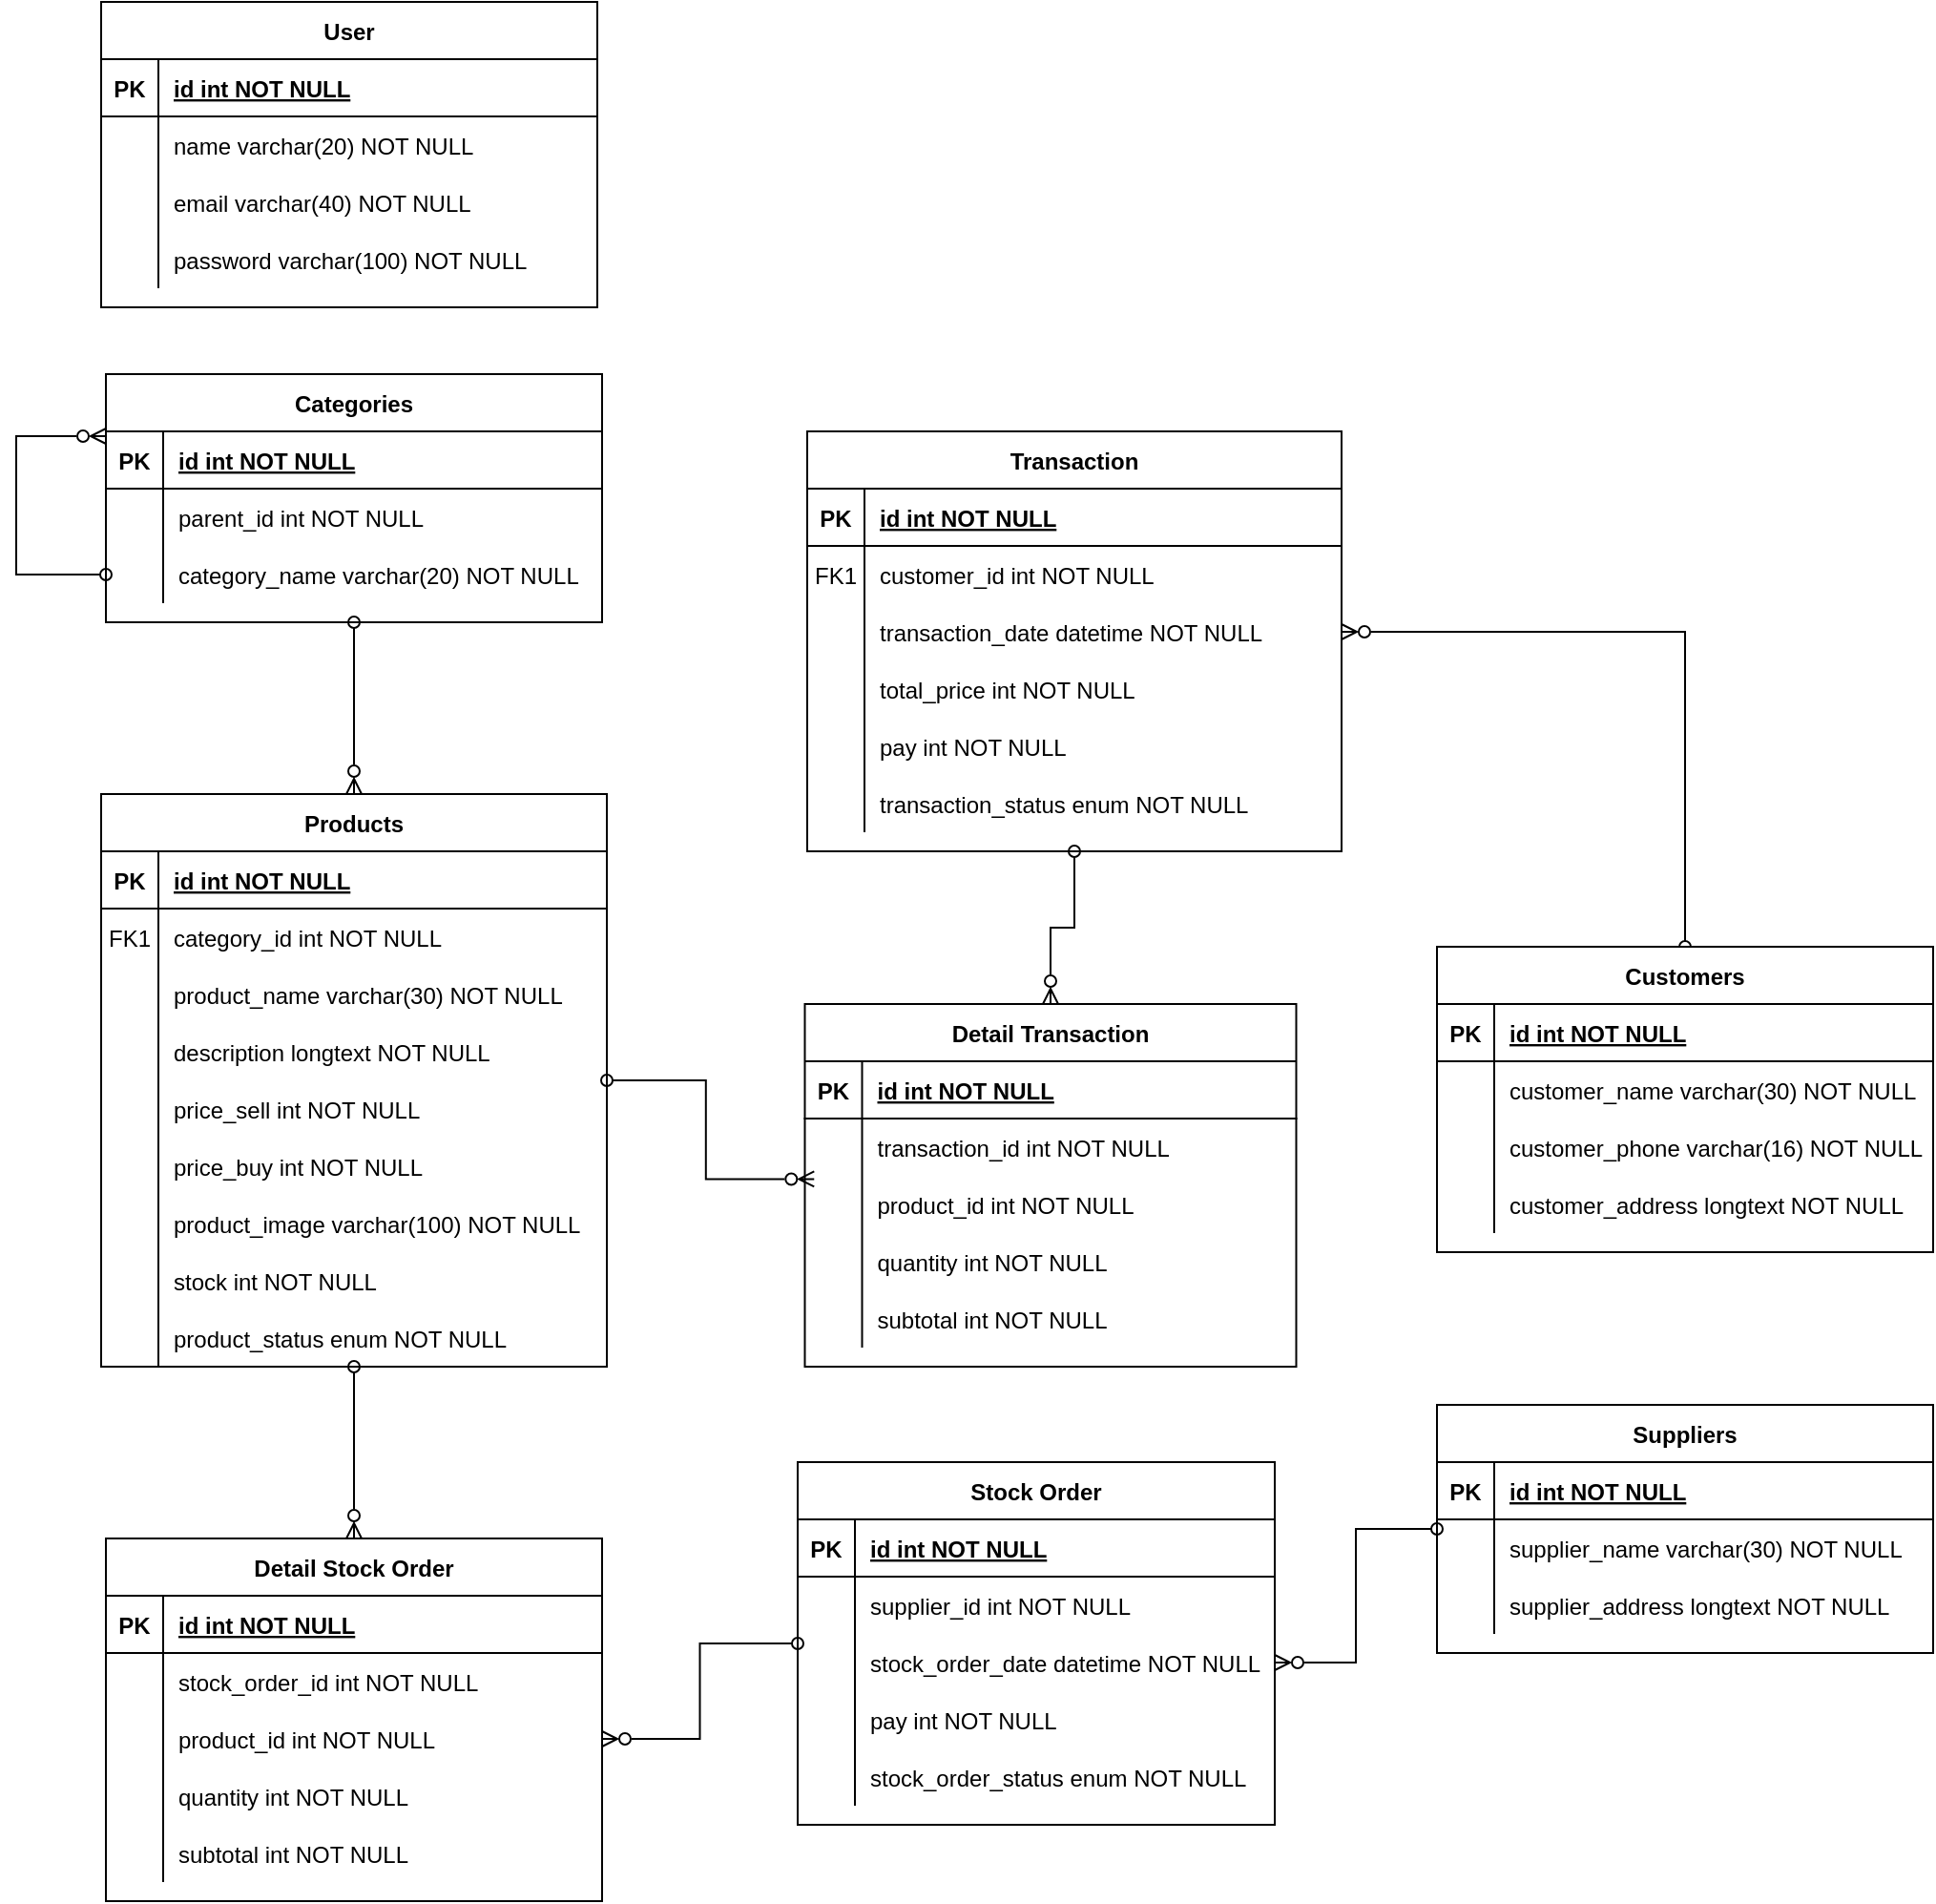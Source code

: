 <mxfile version="17.1.2" type="device"><diagram id="R2lEEEUBdFMjLlhIrx00" name="Page-1"><mxGraphModel dx="2563" dy="1065" grid="1" gridSize="10" guides="1" tooltips="1" connect="1" arrows="1" fold="1" page="1" pageScale="1" pageWidth="850" pageHeight="1100" math="0" shadow="0" extFonts="Permanent Marker^https://fonts.googleapis.com/css?family=Permanent+Marker"><root><mxCell id="0"/><mxCell id="1" parent="0"/><mxCell id="eOWQOwae8NH-ExYjgGmd-224" style="edgeStyle=orthogonalEdgeStyle;rounded=0;orthogonalLoop=1;jettySize=auto;html=1;entryX=0.019;entryY=0.058;entryDx=0;entryDy=0;entryPerimeter=0;startArrow=oval;startFill=0;endArrow=ERzeroToMany;endFill=0;" parent="1" source="C-vyLk0tnHw3VtMMgP7b-13" target="eOWQOwae8NH-ExYjgGmd-130" edge="1"><mxGeometry relative="1" as="geometry"/></mxCell><mxCell id="eOWQOwae8NH-ExYjgGmd-227" style="edgeStyle=orthogonalEdgeStyle;rounded=0;orthogonalLoop=1;jettySize=auto;html=1;entryX=0.5;entryY=0;entryDx=0;entryDy=0;startArrow=oval;startFill=0;endArrow=ERzeroToMany;endFill=0;" parent="1" source="C-vyLk0tnHw3VtMMgP7b-13" target="eOWQOwae8NH-ExYjgGmd-205" edge="1"><mxGeometry relative="1" as="geometry"/></mxCell><mxCell id="C-vyLk0tnHw3VtMMgP7b-13" value="Products" style="shape=table;startSize=30;container=1;collapsible=1;childLayout=tableLayout;fixedRows=1;rowLines=0;fontStyle=1;align=center;resizeLast=1;" parent="1" vertex="1"><mxGeometry x="-55" y="475" width="265" height="300" as="geometry"><mxRectangle x="490" y="90" width="90" height="30" as="alternateBounds"/></mxGeometry></mxCell><mxCell id="C-vyLk0tnHw3VtMMgP7b-14" value="" style="shape=partialRectangle;collapsible=0;dropTarget=0;pointerEvents=0;fillColor=none;points=[[0,0.5],[1,0.5]];portConstraint=eastwest;top=0;left=0;right=0;bottom=1;" parent="C-vyLk0tnHw3VtMMgP7b-13" vertex="1"><mxGeometry y="30" width="265" height="30" as="geometry"/></mxCell><mxCell id="C-vyLk0tnHw3VtMMgP7b-15" value="PK" style="shape=partialRectangle;overflow=hidden;connectable=0;fillColor=none;top=0;left=0;bottom=0;right=0;fontStyle=1;" parent="C-vyLk0tnHw3VtMMgP7b-14" vertex="1"><mxGeometry width="30" height="30" as="geometry"><mxRectangle width="30" height="30" as="alternateBounds"/></mxGeometry></mxCell><mxCell id="C-vyLk0tnHw3VtMMgP7b-16" value="id int NOT NULL " style="shape=partialRectangle;overflow=hidden;connectable=0;fillColor=none;top=0;left=0;bottom=0;right=0;align=left;spacingLeft=6;fontStyle=5;" parent="C-vyLk0tnHw3VtMMgP7b-14" vertex="1"><mxGeometry x="30" width="235" height="30" as="geometry"><mxRectangle width="235" height="30" as="alternateBounds"/></mxGeometry></mxCell><mxCell id="C-vyLk0tnHw3VtMMgP7b-17" value="" style="shape=partialRectangle;collapsible=0;dropTarget=0;pointerEvents=0;fillColor=none;points=[[0,0.5],[1,0.5]];portConstraint=eastwest;top=0;left=0;right=0;bottom=0;" parent="C-vyLk0tnHw3VtMMgP7b-13" vertex="1"><mxGeometry y="60" width="265" height="30" as="geometry"/></mxCell><mxCell id="C-vyLk0tnHw3VtMMgP7b-18" value="FK1" style="shape=partialRectangle;overflow=hidden;connectable=0;fillColor=none;top=0;left=0;bottom=0;right=0;" parent="C-vyLk0tnHw3VtMMgP7b-17" vertex="1"><mxGeometry width="30" height="30" as="geometry"><mxRectangle width="30" height="30" as="alternateBounds"/></mxGeometry></mxCell><mxCell id="C-vyLk0tnHw3VtMMgP7b-19" value="category_id int NOT NULL" style="shape=partialRectangle;overflow=hidden;connectable=0;fillColor=none;top=0;left=0;bottom=0;right=0;align=left;spacingLeft=6;" parent="C-vyLk0tnHw3VtMMgP7b-17" vertex="1"><mxGeometry x="30" width="235" height="30" as="geometry"><mxRectangle width="235" height="30" as="alternateBounds"/></mxGeometry></mxCell><mxCell id="C-vyLk0tnHw3VtMMgP7b-20" value="" style="shape=partialRectangle;collapsible=0;dropTarget=0;pointerEvents=0;fillColor=none;points=[[0,0.5],[1,0.5]];portConstraint=eastwest;top=0;left=0;right=0;bottom=0;" parent="C-vyLk0tnHw3VtMMgP7b-13" vertex="1"><mxGeometry y="90" width="265" height="30" as="geometry"/></mxCell><mxCell id="C-vyLk0tnHw3VtMMgP7b-21" value="" style="shape=partialRectangle;overflow=hidden;connectable=0;fillColor=none;top=0;left=0;bottom=0;right=0;" parent="C-vyLk0tnHw3VtMMgP7b-20" vertex="1"><mxGeometry width="30" height="30" as="geometry"><mxRectangle width="30" height="30" as="alternateBounds"/></mxGeometry></mxCell><mxCell id="C-vyLk0tnHw3VtMMgP7b-22" value="product_name varchar(30) NOT NULL" style="shape=partialRectangle;overflow=hidden;connectable=0;fillColor=none;top=0;left=0;bottom=0;right=0;align=left;spacingLeft=6;" parent="C-vyLk0tnHw3VtMMgP7b-20" vertex="1"><mxGeometry x="30" width="235" height="30" as="geometry"><mxRectangle width="235" height="30" as="alternateBounds"/></mxGeometry></mxCell><mxCell id="eOWQOwae8NH-ExYjgGmd-4" value="" style="shape=partialRectangle;collapsible=0;dropTarget=0;pointerEvents=0;fillColor=none;points=[[0,0.5],[1,0.5]];portConstraint=eastwest;top=0;left=0;right=0;bottom=0;" parent="C-vyLk0tnHw3VtMMgP7b-13" vertex="1"><mxGeometry y="120" width="265" height="30" as="geometry"/></mxCell><mxCell id="eOWQOwae8NH-ExYjgGmd-5" value="" style="shape=partialRectangle;overflow=hidden;connectable=0;fillColor=none;top=0;left=0;bottom=0;right=0;" parent="eOWQOwae8NH-ExYjgGmd-4" vertex="1"><mxGeometry width="30" height="30" as="geometry"><mxRectangle width="30" height="30" as="alternateBounds"/></mxGeometry></mxCell><mxCell id="eOWQOwae8NH-ExYjgGmd-6" value="description longtext NOT NULL" style="shape=partialRectangle;overflow=hidden;connectable=0;fillColor=none;top=0;left=0;bottom=0;right=0;align=left;spacingLeft=6;" parent="eOWQOwae8NH-ExYjgGmd-4" vertex="1"><mxGeometry x="30" width="235" height="30" as="geometry"><mxRectangle width="235" height="30" as="alternateBounds"/></mxGeometry></mxCell><mxCell id="eOWQOwae8NH-ExYjgGmd-7" value="" style="shape=partialRectangle;collapsible=0;dropTarget=0;pointerEvents=0;fillColor=none;points=[[0,0.5],[1,0.5]];portConstraint=eastwest;top=0;left=0;right=0;bottom=0;" parent="C-vyLk0tnHw3VtMMgP7b-13" vertex="1"><mxGeometry y="150" width="265" height="30" as="geometry"/></mxCell><mxCell id="eOWQOwae8NH-ExYjgGmd-8" value="" style="shape=partialRectangle;overflow=hidden;connectable=0;fillColor=none;top=0;left=0;bottom=0;right=0;" parent="eOWQOwae8NH-ExYjgGmd-7" vertex="1"><mxGeometry width="30" height="30" as="geometry"><mxRectangle width="30" height="30" as="alternateBounds"/></mxGeometry></mxCell><mxCell id="eOWQOwae8NH-ExYjgGmd-9" value="price_sell int NOT NULL" style="shape=partialRectangle;overflow=hidden;connectable=0;fillColor=none;top=0;left=0;bottom=0;right=0;align=left;spacingLeft=6;" parent="eOWQOwae8NH-ExYjgGmd-7" vertex="1"><mxGeometry x="30" width="235" height="30" as="geometry"><mxRectangle width="235" height="30" as="alternateBounds"/></mxGeometry></mxCell><mxCell id="eOWQOwae8NH-ExYjgGmd-26" value="" style="shape=partialRectangle;collapsible=0;dropTarget=0;pointerEvents=0;fillColor=none;points=[[0,0.5],[1,0.5]];portConstraint=eastwest;top=0;left=0;right=0;bottom=0;" parent="C-vyLk0tnHw3VtMMgP7b-13" vertex="1"><mxGeometry y="180" width="265" height="30" as="geometry"/></mxCell><mxCell id="eOWQOwae8NH-ExYjgGmd-27" value="" style="shape=partialRectangle;overflow=hidden;connectable=0;fillColor=none;top=0;left=0;bottom=0;right=0;" parent="eOWQOwae8NH-ExYjgGmd-26" vertex="1"><mxGeometry width="30" height="30" as="geometry"><mxRectangle width="30" height="30" as="alternateBounds"/></mxGeometry></mxCell><mxCell id="eOWQOwae8NH-ExYjgGmd-28" value="price_buy int NOT NULL" style="shape=partialRectangle;overflow=hidden;connectable=0;fillColor=none;top=0;left=0;bottom=0;right=0;align=left;spacingLeft=6;" parent="eOWQOwae8NH-ExYjgGmd-26" vertex="1"><mxGeometry x="30" width="235" height="30" as="geometry"><mxRectangle width="235" height="30" as="alternateBounds"/></mxGeometry></mxCell><mxCell id="eOWQOwae8NH-ExYjgGmd-37" value="" style="shape=partialRectangle;collapsible=0;dropTarget=0;pointerEvents=0;fillColor=none;points=[[0,0.5],[1,0.5]];portConstraint=eastwest;top=0;left=0;right=0;bottom=0;" parent="C-vyLk0tnHw3VtMMgP7b-13" vertex="1"><mxGeometry y="210" width="265" height="30" as="geometry"/></mxCell><mxCell id="eOWQOwae8NH-ExYjgGmd-38" value="" style="shape=partialRectangle;overflow=hidden;connectable=0;fillColor=none;top=0;left=0;bottom=0;right=0;" parent="eOWQOwae8NH-ExYjgGmd-37" vertex="1"><mxGeometry width="30" height="30" as="geometry"><mxRectangle width="30" height="30" as="alternateBounds"/></mxGeometry></mxCell><mxCell id="eOWQOwae8NH-ExYjgGmd-39" value="product_image varchar(100) NOT NULL" style="shape=partialRectangle;overflow=hidden;connectable=0;fillColor=none;top=0;left=0;bottom=0;right=0;align=left;spacingLeft=6;" parent="eOWQOwae8NH-ExYjgGmd-37" vertex="1"><mxGeometry x="30" width="235" height="30" as="geometry"><mxRectangle width="235" height="30" as="alternateBounds"/></mxGeometry></mxCell><mxCell id="eOWQOwae8NH-ExYjgGmd-117" value="" style="shape=partialRectangle;collapsible=0;dropTarget=0;pointerEvents=0;fillColor=none;points=[[0,0.5],[1,0.5]];portConstraint=eastwest;top=0;left=0;right=0;bottom=0;" parent="C-vyLk0tnHw3VtMMgP7b-13" vertex="1"><mxGeometry y="240" width="265" height="30" as="geometry"/></mxCell><mxCell id="eOWQOwae8NH-ExYjgGmd-118" value="" style="shape=partialRectangle;overflow=hidden;connectable=0;fillColor=none;top=0;left=0;bottom=0;right=0;" parent="eOWQOwae8NH-ExYjgGmd-117" vertex="1"><mxGeometry width="30" height="30" as="geometry"><mxRectangle width="30" height="30" as="alternateBounds"/></mxGeometry></mxCell><mxCell id="eOWQOwae8NH-ExYjgGmd-119" value="stock int NOT NULL" style="shape=partialRectangle;overflow=hidden;connectable=0;fillColor=none;top=0;left=0;bottom=0;right=0;align=left;spacingLeft=6;" parent="eOWQOwae8NH-ExYjgGmd-117" vertex="1"><mxGeometry x="30" width="235" height="30" as="geometry"><mxRectangle width="235" height="30" as="alternateBounds"/></mxGeometry></mxCell><mxCell id="eOWQOwae8NH-ExYjgGmd-165" value="" style="shape=partialRectangle;collapsible=0;dropTarget=0;pointerEvents=0;fillColor=none;points=[[0,0.5],[1,0.5]];portConstraint=eastwest;top=0;left=0;right=0;bottom=0;" parent="C-vyLk0tnHw3VtMMgP7b-13" vertex="1"><mxGeometry y="270" width="265" height="30" as="geometry"/></mxCell><mxCell id="eOWQOwae8NH-ExYjgGmd-166" value="" style="shape=partialRectangle;overflow=hidden;connectable=0;fillColor=none;top=0;left=0;bottom=0;right=0;" parent="eOWQOwae8NH-ExYjgGmd-165" vertex="1"><mxGeometry width="30" height="30" as="geometry"><mxRectangle width="30" height="30" as="alternateBounds"/></mxGeometry></mxCell><mxCell id="eOWQOwae8NH-ExYjgGmd-167" value="product_status enum NOT NULL" style="shape=partialRectangle;overflow=hidden;connectable=0;fillColor=none;top=0;left=0;bottom=0;right=0;align=left;spacingLeft=6;" parent="eOWQOwae8NH-ExYjgGmd-165" vertex="1"><mxGeometry x="30" width="235" height="30" as="geometry"><mxRectangle width="235" height="30" as="alternateBounds"/></mxGeometry></mxCell><mxCell id="eOWQOwae8NH-ExYjgGmd-226" style="edgeStyle=orthogonalEdgeStyle;rounded=0;orthogonalLoop=1;jettySize=auto;html=1;entryX=0.5;entryY=0;entryDx=0;entryDy=0;startArrow=oval;startFill=0;endArrow=ERzeroToMany;endFill=0;" parent="1" source="C-vyLk0tnHw3VtMMgP7b-23" target="C-vyLk0tnHw3VtMMgP7b-13" edge="1"><mxGeometry relative="1" as="geometry"/></mxCell><mxCell id="C-vyLk0tnHw3VtMMgP7b-23" value="Categories" style="shape=table;startSize=30;container=1;collapsible=1;childLayout=tableLayout;fixedRows=1;rowLines=0;fontStyle=1;align=center;resizeLast=1;" parent="1" vertex="1"><mxGeometry x="-52.5" y="255" width="260" height="130" as="geometry"/></mxCell><mxCell id="C-vyLk0tnHw3VtMMgP7b-24" value="" style="shape=partialRectangle;collapsible=0;dropTarget=0;pointerEvents=0;fillColor=none;points=[[0,0.5],[1,0.5]];portConstraint=eastwest;top=0;left=0;right=0;bottom=1;" parent="C-vyLk0tnHw3VtMMgP7b-23" vertex="1"><mxGeometry y="30" width="260" height="30" as="geometry"/></mxCell><mxCell id="C-vyLk0tnHw3VtMMgP7b-25" value="PK" style="shape=partialRectangle;overflow=hidden;connectable=0;fillColor=none;top=0;left=0;bottom=0;right=0;fontStyle=1;" parent="C-vyLk0tnHw3VtMMgP7b-24" vertex="1"><mxGeometry width="30" height="30" as="geometry"><mxRectangle width="30" height="30" as="alternateBounds"/></mxGeometry></mxCell><mxCell id="C-vyLk0tnHw3VtMMgP7b-26" value="id int NOT NULL " style="shape=partialRectangle;overflow=hidden;connectable=0;fillColor=none;top=0;left=0;bottom=0;right=0;align=left;spacingLeft=6;fontStyle=5;" parent="C-vyLk0tnHw3VtMMgP7b-24" vertex="1"><mxGeometry x="30" width="230" height="30" as="geometry"><mxRectangle width="230" height="30" as="alternateBounds"/></mxGeometry></mxCell><mxCell id="C-vyLk0tnHw3VtMMgP7b-27" value="" style="shape=partialRectangle;collapsible=0;dropTarget=0;pointerEvents=0;fillColor=none;points=[[0,0.5],[1,0.5]];portConstraint=eastwest;top=0;left=0;right=0;bottom=0;" parent="C-vyLk0tnHw3VtMMgP7b-23" vertex="1"><mxGeometry y="60" width="260" height="30" as="geometry"/></mxCell><mxCell id="C-vyLk0tnHw3VtMMgP7b-28" value="" style="shape=partialRectangle;overflow=hidden;connectable=0;fillColor=none;top=0;left=0;bottom=0;right=0;" parent="C-vyLk0tnHw3VtMMgP7b-27" vertex="1"><mxGeometry width="30" height="30" as="geometry"><mxRectangle width="30" height="30" as="alternateBounds"/></mxGeometry></mxCell><mxCell id="C-vyLk0tnHw3VtMMgP7b-29" value="parent_id int NOT NULL" style="shape=partialRectangle;overflow=hidden;connectable=0;fillColor=none;top=0;left=0;bottom=0;right=0;align=left;spacingLeft=6;" parent="C-vyLk0tnHw3VtMMgP7b-27" vertex="1"><mxGeometry x="30" width="230" height="30" as="geometry"><mxRectangle width="230" height="30" as="alternateBounds"/></mxGeometry></mxCell><mxCell id="ctNWaqBH6frr7FZMs-G1-1" style="edgeStyle=orthogonalEdgeStyle;rounded=0;orthogonalLoop=1;jettySize=auto;html=1;entryX=0;entryY=0.25;entryDx=0;entryDy=0;startArrow=oval;startFill=0;endArrow=ERzeroToMany;endFill=0;" parent="C-vyLk0tnHw3VtMMgP7b-23" source="eOWQOwae8NH-ExYjgGmd-111" target="C-vyLk0tnHw3VtMMgP7b-23" edge="1"><mxGeometry relative="1" as="geometry"><Array as="points"><mxPoint x="-47" y="105"/><mxPoint x="-47" y="33"/></Array></mxGeometry></mxCell><mxCell id="eOWQOwae8NH-ExYjgGmd-111" value="" style="shape=partialRectangle;collapsible=0;dropTarget=0;pointerEvents=0;fillColor=none;points=[[0,0.5],[1,0.5]];portConstraint=eastwest;top=0;left=0;right=0;bottom=0;" parent="C-vyLk0tnHw3VtMMgP7b-23" vertex="1"><mxGeometry y="90" width="260" height="30" as="geometry"/></mxCell><mxCell id="eOWQOwae8NH-ExYjgGmd-112" value="" style="shape=partialRectangle;overflow=hidden;connectable=0;fillColor=none;top=0;left=0;bottom=0;right=0;" parent="eOWQOwae8NH-ExYjgGmd-111" vertex="1"><mxGeometry width="30" height="30" as="geometry"><mxRectangle width="30" height="30" as="alternateBounds"/></mxGeometry></mxCell><mxCell id="eOWQOwae8NH-ExYjgGmd-113" value="category_name varchar(20) NOT NULL" style="shape=partialRectangle;overflow=hidden;connectable=0;fillColor=none;top=0;left=0;bottom=0;right=0;align=left;spacingLeft=6;" parent="eOWQOwae8NH-ExYjgGmd-111" vertex="1"><mxGeometry x="30" width="230" height="30" as="geometry"><mxRectangle width="230" height="30" as="alternateBounds"/></mxGeometry></mxCell><mxCell id="eOWQOwae8NH-ExYjgGmd-229" style="edgeStyle=orthogonalEdgeStyle;rounded=0;orthogonalLoop=1;jettySize=auto;html=1;entryX=1;entryY=0.5;entryDx=0;entryDy=0;startArrow=oval;startFill=0;endArrow=ERzeroToMany;endFill=0;" parent="1" source="eOWQOwae8NH-ExYjgGmd-50" target="eOWQOwae8NH-ExYjgGmd-193" edge="1"><mxGeometry relative="1" as="geometry"/></mxCell><mxCell id="eOWQOwae8NH-ExYjgGmd-50" value="Suppliers" style="shape=table;startSize=30;container=1;collapsible=1;childLayout=tableLayout;fixedRows=1;rowLines=0;fontStyle=1;align=center;resizeLast=1;" parent="1" vertex="1"><mxGeometry x="645" y="795" width="260" height="130" as="geometry"/></mxCell><mxCell id="eOWQOwae8NH-ExYjgGmd-51" value="" style="shape=partialRectangle;collapsible=0;dropTarget=0;pointerEvents=0;fillColor=none;points=[[0,0.5],[1,0.5]];portConstraint=eastwest;top=0;left=0;right=0;bottom=1;" parent="eOWQOwae8NH-ExYjgGmd-50" vertex="1"><mxGeometry y="30" width="260" height="30" as="geometry"/></mxCell><mxCell id="eOWQOwae8NH-ExYjgGmd-52" value="PK" style="shape=partialRectangle;overflow=hidden;connectable=0;fillColor=none;top=0;left=0;bottom=0;right=0;fontStyle=1;" parent="eOWQOwae8NH-ExYjgGmd-51" vertex="1"><mxGeometry width="30" height="30" as="geometry"><mxRectangle width="30" height="30" as="alternateBounds"/></mxGeometry></mxCell><mxCell id="eOWQOwae8NH-ExYjgGmd-53" value="id int NOT NULL " style="shape=partialRectangle;overflow=hidden;connectable=0;fillColor=none;top=0;left=0;bottom=0;right=0;align=left;spacingLeft=6;fontStyle=5;" parent="eOWQOwae8NH-ExYjgGmd-51" vertex="1"><mxGeometry x="30" width="230" height="30" as="geometry"><mxRectangle width="230" height="30" as="alternateBounds"/></mxGeometry></mxCell><mxCell id="eOWQOwae8NH-ExYjgGmd-54" value="" style="shape=partialRectangle;collapsible=0;dropTarget=0;pointerEvents=0;fillColor=none;points=[[0,0.5],[1,0.5]];portConstraint=eastwest;top=0;left=0;right=0;bottom=0;" parent="eOWQOwae8NH-ExYjgGmd-50" vertex="1"><mxGeometry y="60" width="260" height="30" as="geometry"/></mxCell><mxCell id="eOWQOwae8NH-ExYjgGmd-55" value="" style="shape=partialRectangle;overflow=hidden;connectable=0;fillColor=none;top=0;left=0;bottom=0;right=0;" parent="eOWQOwae8NH-ExYjgGmd-54" vertex="1"><mxGeometry width="30" height="30" as="geometry"><mxRectangle width="30" height="30" as="alternateBounds"/></mxGeometry></mxCell><mxCell id="eOWQOwae8NH-ExYjgGmd-56" value="supplier_name varchar(30) NOT NULL" style="shape=partialRectangle;overflow=hidden;connectable=0;fillColor=none;top=0;left=0;bottom=0;right=0;align=left;spacingLeft=6;" parent="eOWQOwae8NH-ExYjgGmd-54" vertex="1"><mxGeometry x="30" width="230" height="30" as="geometry"><mxRectangle width="230" height="30" as="alternateBounds"/></mxGeometry></mxCell><mxCell id="eOWQOwae8NH-ExYjgGmd-67" value="" style="shape=partialRectangle;collapsible=0;dropTarget=0;pointerEvents=0;fillColor=none;points=[[0,0.5],[1,0.5]];portConstraint=eastwest;top=0;left=0;right=0;bottom=0;" parent="eOWQOwae8NH-ExYjgGmd-50" vertex="1"><mxGeometry y="90" width="260" height="30" as="geometry"/></mxCell><mxCell id="eOWQOwae8NH-ExYjgGmd-68" value="" style="shape=partialRectangle;overflow=hidden;connectable=0;fillColor=none;top=0;left=0;bottom=0;right=0;" parent="eOWQOwae8NH-ExYjgGmd-67" vertex="1"><mxGeometry width="30" height="30" as="geometry"><mxRectangle width="30" height="30" as="alternateBounds"/></mxGeometry></mxCell><mxCell id="eOWQOwae8NH-ExYjgGmd-69" value="supplier_address longtext NOT NULL" style="shape=partialRectangle;overflow=hidden;connectable=0;fillColor=none;top=0;left=0;bottom=0;right=0;align=left;spacingLeft=6;" parent="eOWQOwae8NH-ExYjgGmd-67" vertex="1"><mxGeometry x="30" width="230" height="30" as="geometry"><mxRectangle width="230" height="30" as="alternateBounds"/></mxGeometry></mxCell><mxCell id="eOWQOwae8NH-ExYjgGmd-225" style="edgeStyle=orthogonalEdgeStyle;rounded=0;orthogonalLoop=1;jettySize=auto;html=1;entryX=1;entryY=0.5;entryDx=0;entryDy=0;startArrow=oval;startFill=0;endArrow=ERzeroToMany;endFill=0;" parent="1" source="eOWQOwae8NH-ExYjgGmd-57" target="eOWQOwae8NH-ExYjgGmd-102" edge="1"><mxGeometry relative="1" as="geometry"/></mxCell><mxCell id="eOWQOwae8NH-ExYjgGmd-57" value="Customers" style="shape=table;startSize=30;container=1;collapsible=1;childLayout=tableLayout;fixedRows=1;rowLines=0;fontStyle=1;align=center;resizeLast=1;" parent="1" vertex="1"><mxGeometry x="645" y="555" width="260" height="160" as="geometry"/></mxCell><mxCell id="eOWQOwae8NH-ExYjgGmd-58" value="" style="shape=partialRectangle;collapsible=0;dropTarget=0;pointerEvents=0;fillColor=none;points=[[0,0.5],[1,0.5]];portConstraint=eastwest;top=0;left=0;right=0;bottom=1;" parent="eOWQOwae8NH-ExYjgGmd-57" vertex="1"><mxGeometry y="30" width="260" height="30" as="geometry"/></mxCell><mxCell id="eOWQOwae8NH-ExYjgGmd-59" value="PK" style="shape=partialRectangle;overflow=hidden;connectable=0;fillColor=none;top=0;left=0;bottom=0;right=0;fontStyle=1;" parent="eOWQOwae8NH-ExYjgGmd-58" vertex="1"><mxGeometry width="30" height="30" as="geometry"><mxRectangle width="30" height="30" as="alternateBounds"/></mxGeometry></mxCell><mxCell id="eOWQOwae8NH-ExYjgGmd-60" value="id int NOT NULL " style="shape=partialRectangle;overflow=hidden;connectable=0;fillColor=none;top=0;left=0;bottom=0;right=0;align=left;spacingLeft=6;fontStyle=5;" parent="eOWQOwae8NH-ExYjgGmd-58" vertex="1"><mxGeometry x="30" width="230" height="30" as="geometry"><mxRectangle width="230" height="30" as="alternateBounds"/></mxGeometry></mxCell><mxCell id="eOWQOwae8NH-ExYjgGmd-61" value="" style="shape=partialRectangle;collapsible=0;dropTarget=0;pointerEvents=0;fillColor=none;points=[[0,0.5],[1,0.5]];portConstraint=eastwest;top=0;left=0;right=0;bottom=0;" parent="eOWQOwae8NH-ExYjgGmd-57" vertex="1"><mxGeometry y="60" width="260" height="30" as="geometry"/></mxCell><mxCell id="eOWQOwae8NH-ExYjgGmd-62" value="" style="shape=partialRectangle;overflow=hidden;connectable=0;fillColor=none;top=0;left=0;bottom=0;right=0;" parent="eOWQOwae8NH-ExYjgGmd-61" vertex="1"><mxGeometry width="30" height="30" as="geometry"><mxRectangle width="30" height="30" as="alternateBounds"/></mxGeometry></mxCell><mxCell id="eOWQOwae8NH-ExYjgGmd-63" value="customer_name varchar(30) NOT NULL" style="shape=partialRectangle;overflow=hidden;connectable=0;fillColor=none;top=0;left=0;bottom=0;right=0;align=left;spacingLeft=6;" parent="eOWQOwae8NH-ExYjgGmd-61" vertex="1"><mxGeometry x="30" width="230" height="30" as="geometry"><mxRectangle width="230" height="30" as="alternateBounds"/></mxGeometry></mxCell><mxCell id="eOWQOwae8NH-ExYjgGmd-64" value="" style="shape=partialRectangle;collapsible=0;dropTarget=0;pointerEvents=0;fillColor=none;points=[[0,0.5],[1,0.5]];portConstraint=eastwest;top=0;left=0;right=0;bottom=0;" parent="eOWQOwae8NH-ExYjgGmd-57" vertex="1"><mxGeometry y="90" width="260" height="30" as="geometry"/></mxCell><mxCell id="eOWQOwae8NH-ExYjgGmd-65" value="" style="shape=partialRectangle;overflow=hidden;connectable=0;fillColor=none;top=0;left=0;bottom=0;right=0;" parent="eOWQOwae8NH-ExYjgGmd-64" vertex="1"><mxGeometry width="30" height="30" as="geometry"><mxRectangle width="30" height="30" as="alternateBounds"/></mxGeometry></mxCell><mxCell id="eOWQOwae8NH-ExYjgGmd-66" value="customer_phone varchar(16) NOT NULL" style="shape=partialRectangle;overflow=hidden;connectable=0;fillColor=none;top=0;left=0;bottom=0;right=0;align=left;spacingLeft=6;" parent="eOWQOwae8NH-ExYjgGmd-64" vertex="1"><mxGeometry x="30" width="230" height="30" as="geometry"><mxRectangle width="230" height="30" as="alternateBounds"/></mxGeometry></mxCell><mxCell id="eOWQOwae8NH-ExYjgGmd-70" value="" style="shape=partialRectangle;collapsible=0;dropTarget=0;pointerEvents=0;fillColor=none;points=[[0,0.5],[1,0.5]];portConstraint=eastwest;top=0;left=0;right=0;bottom=0;" parent="eOWQOwae8NH-ExYjgGmd-57" vertex="1"><mxGeometry y="120" width="260" height="30" as="geometry"/></mxCell><mxCell id="eOWQOwae8NH-ExYjgGmd-71" value="" style="shape=partialRectangle;overflow=hidden;connectable=0;fillColor=none;top=0;left=0;bottom=0;right=0;" parent="eOWQOwae8NH-ExYjgGmd-70" vertex="1"><mxGeometry width="30" height="30" as="geometry"><mxRectangle width="30" height="30" as="alternateBounds"/></mxGeometry></mxCell><mxCell id="eOWQOwae8NH-ExYjgGmd-72" value="customer_address longtext NOT NULL" style="shape=partialRectangle;overflow=hidden;connectable=0;fillColor=none;top=0;left=0;bottom=0;right=0;align=left;spacingLeft=6;" parent="eOWQOwae8NH-ExYjgGmd-70" vertex="1"><mxGeometry x="30" width="230" height="30" as="geometry"><mxRectangle width="230" height="30" as="alternateBounds"/></mxGeometry></mxCell><mxCell id="eOWQOwae8NH-ExYjgGmd-223" style="edgeStyle=orthogonalEdgeStyle;rounded=0;orthogonalLoop=1;jettySize=auto;html=1;entryX=0.5;entryY=0;entryDx=0;entryDy=0;startArrow=oval;startFill=0;endArrow=ERzeroToMany;endFill=0;" parent="1" source="eOWQOwae8NH-ExYjgGmd-95" target="eOWQOwae8NH-ExYjgGmd-123" edge="1"><mxGeometry relative="1" as="geometry"/></mxCell><mxCell id="eOWQOwae8NH-ExYjgGmd-95" value="Transaction" style="shape=table;startSize=30;container=1;collapsible=1;childLayout=tableLayout;fixedRows=1;rowLines=0;fontStyle=1;align=center;resizeLast=1;" parent="1" vertex="1"><mxGeometry x="315" y="285" width="280" height="220" as="geometry"><mxRectangle x="410" y="500" width="90" height="30" as="alternateBounds"/></mxGeometry></mxCell><mxCell id="eOWQOwae8NH-ExYjgGmd-96" value="" style="shape=partialRectangle;collapsible=0;dropTarget=0;pointerEvents=0;fillColor=none;points=[[0,0.5],[1,0.5]];portConstraint=eastwest;top=0;left=0;right=0;bottom=1;" parent="eOWQOwae8NH-ExYjgGmd-95" vertex="1"><mxGeometry y="30" width="280" height="30" as="geometry"/></mxCell><mxCell id="eOWQOwae8NH-ExYjgGmd-97" value="PK" style="shape=partialRectangle;overflow=hidden;connectable=0;fillColor=none;top=0;left=0;bottom=0;right=0;fontStyle=1;" parent="eOWQOwae8NH-ExYjgGmd-96" vertex="1"><mxGeometry width="30" height="30" as="geometry"><mxRectangle width="30" height="30" as="alternateBounds"/></mxGeometry></mxCell><mxCell id="eOWQOwae8NH-ExYjgGmd-98" value="id int NOT NULL " style="shape=partialRectangle;overflow=hidden;connectable=0;fillColor=none;top=0;left=0;bottom=0;right=0;align=left;spacingLeft=6;fontStyle=5;" parent="eOWQOwae8NH-ExYjgGmd-96" vertex="1"><mxGeometry x="30" width="250" height="30" as="geometry"><mxRectangle width="250" height="30" as="alternateBounds"/></mxGeometry></mxCell><mxCell id="eOWQOwae8NH-ExYjgGmd-99" value="" style="shape=partialRectangle;collapsible=0;dropTarget=0;pointerEvents=0;fillColor=none;points=[[0,0.5],[1,0.5]];portConstraint=eastwest;top=0;left=0;right=0;bottom=0;" parent="eOWQOwae8NH-ExYjgGmd-95" vertex="1"><mxGeometry y="60" width="280" height="30" as="geometry"/></mxCell><mxCell id="eOWQOwae8NH-ExYjgGmd-100" value="FK1" style="shape=partialRectangle;overflow=hidden;connectable=0;fillColor=none;top=0;left=0;bottom=0;right=0;" parent="eOWQOwae8NH-ExYjgGmd-99" vertex="1"><mxGeometry width="30" height="30" as="geometry"><mxRectangle width="30" height="30" as="alternateBounds"/></mxGeometry></mxCell><mxCell id="eOWQOwae8NH-ExYjgGmd-101" value="customer_id int NOT NULL" style="shape=partialRectangle;overflow=hidden;connectable=0;fillColor=none;top=0;left=0;bottom=0;right=0;align=left;spacingLeft=6;" parent="eOWQOwae8NH-ExYjgGmd-99" vertex="1"><mxGeometry x="30" width="250" height="30" as="geometry"><mxRectangle width="250" height="30" as="alternateBounds"/></mxGeometry></mxCell><mxCell id="eOWQOwae8NH-ExYjgGmd-102" value="" style="shape=partialRectangle;collapsible=0;dropTarget=0;pointerEvents=0;fillColor=none;points=[[0,0.5],[1,0.5]];portConstraint=eastwest;top=0;left=0;right=0;bottom=0;" parent="eOWQOwae8NH-ExYjgGmd-95" vertex="1"><mxGeometry y="90" width="280" height="30" as="geometry"/></mxCell><mxCell id="eOWQOwae8NH-ExYjgGmd-103" value="" style="shape=partialRectangle;overflow=hidden;connectable=0;fillColor=none;top=0;left=0;bottom=0;right=0;" parent="eOWQOwae8NH-ExYjgGmd-102" vertex="1"><mxGeometry width="30" height="30" as="geometry"><mxRectangle width="30" height="30" as="alternateBounds"/></mxGeometry></mxCell><mxCell id="eOWQOwae8NH-ExYjgGmd-104" value="transaction_date datetime NOT NULL" style="shape=partialRectangle;overflow=hidden;connectable=0;fillColor=none;top=0;left=0;bottom=0;right=0;align=left;spacingLeft=6;" parent="eOWQOwae8NH-ExYjgGmd-102" vertex="1"><mxGeometry x="30" width="250" height="30" as="geometry"><mxRectangle width="250" height="30" as="alternateBounds"/></mxGeometry></mxCell><mxCell id="eOWQOwae8NH-ExYjgGmd-105" value="" style="shape=partialRectangle;collapsible=0;dropTarget=0;pointerEvents=0;fillColor=none;points=[[0,0.5],[1,0.5]];portConstraint=eastwest;top=0;left=0;right=0;bottom=0;" parent="eOWQOwae8NH-ExYjgGmd-95" vertex="1"><mxGeometry y="120" width="280" height="30" as="geometry"/></mxCell><mxCell id="eOWQOwae8NH-ExYjgGmd-106" value="" style="shape=partialRectangle;overflow=hidden;connectable=0;fillColor=none;top=0;left=0;bottom=0;right=0;" parent="eOWQOwae8NH-ExYjgGmd-105" vertex="1"><mxGeometry width="30" height="30" as="geometry"><mxRectangle width="30" height="30" as="alternateBounds"/></mxGeometry></mxCell><mxCell id="eOWQOwae8NH-ExYjgGmd-107" value="total_price int NOT NULL" style="shape=partialRectangle;overflow=hidden;connectable=0;fillColor=none;top=0;left=0;bottom=0;right=0;align=left;spacingLeft=6;" parent="eOWQOwae8NH-ExYjgGmd-105" vertex="1"><mxGeometry x="30" width="250" height="30" as="geometry"><mxRectangle width="250" height="30" as="alternateBounds"/></mxGeometry></mxCell><mxCell id="eOWQOwae8NH-ExYjgGmd-108" value="" style="shape=partialRectangle;collapsible=0;dropTarget=0;pointerEvents=0;fillColor=none;points=[[0,0.5],[1,0.5]];portConstraint=eastwest;top=0;left=0;right=0;bottom=0;" parent="eOWQOwae8NH-ExYjgGmd-95" vertex="1"><mxGeometry y="150" width="280" height="30" as="geometry"/></mxCell><mxCell id="eOWQOwae8NH-ExYjgGmd-109" value="" style="shape=partialRectangle;overflow=hidden;connectable=0;fillColor=none;top=0;left=0;bottom=0;right=0;" parent="eOWQOwae8NH-ExYjgGmd-108" vertex="1"><mxGeometry width="30" height="30" as="geometry"><mxRectangle width="30" height="30" as="alternateBounds"/></mxGeometry></mxCell><mxCell id="eOWQOwae8NH-ExYjgGmd-110" value="pay int NOT NULL" style="shape=partialRectangle;overflow=hidden;connectable=0;fillColor=none;top=0;left=0;bottom=0;right=0;align=left;spacingLeft=6;" parent="eOWQOwae8NH-ExYjgGmd-108" vertex="1"><mxGeometry x="30" width="250" height="30" as="geometry"><mxRectangle width="250" height="30" as="alternateBounds"/></mxGeometry></mxCell><mxCell id="eOWQOwae8NH-ExYjgGmd-114" value="" style="shape=partialRectangle;collapsible=0;dropTarget=0;pointerEvents=0;fillColor=none;points=[[0,0.5],[1,0.5]];portConstraint=eastwest;top=0;left=0;right=0;bottom=0;" parent="eOWQOwae8NH-ExYjgGmd-95" vertex="1"><mxGeometry y="180" width="280" height="30" as="geometry"/></mxCell><mxCell id="eOWQOwae8NH-ExYjgGmd-115" value="" style="shape=partialRectangle;overflow=hidden;connectable=0;fillColor=none;top=0;left=0;bottom=0;right=0;" parent="eOWQOwae8NH-ExYjgGmd-114" vertex="1"><mxGeometry width="30" height="30" as="geometry"><mxRectangle width="30" height="30" as="alternateBounds"/></mxGeometry></mxCell><mxCell id="eOWQOwae8NH-ExYjgGmd-116" value="transaction_status enum NOT NULL" style="shape=partialRectangle;overflow=hidden;connectable=0;fillColor=none;top=0;left=0;bottom=0;right=0;align=left;spacingLeft=6;" parent="eOWQOwae8NH-ExYjgGmd-114" vertex="1"><mxGeometry x="30" width="250" height="30" as="geometry"><mxRectangle width="250" height="30" as="alternateBounds"/></mxGeometry></mxCell><mxCell id="eOWQOwae8NH-ExYjgGmd-123" value="Detail Transaction" style="shape=table;startSize=30;container=1;collapsible=1;childLayout=tableLayout;fixedRows=1;rowLines=0;fontStyle=1;align=center;resizeLast=1;" parent="1" vertex="1"><mxGeometry x="313.75" y="585" width="257.5" height="190" as="geometry"/></mxCell><mxCell id="eOWQOwae8NH-ExYjgGmd-124" value="" style="shape=partialRectangle;collapsible=0;dropTarget=0;pointerEvents=0;fillColor=none;points=[[0,0.5],[1,0.5]];portConstraint=eastwest;top=0;left=0;right=0;bottom=1;" parent="eOWQOwae8NH-ExYjgGmd-123" vertex="1"><mxGeometry y="30" width="257.5" height="30" as="geometry"/></mxCell><mxCell id="eOWQOwae8NH-ExYjgGmd-125" value="PK" style="shape=partialRectangle;overflow=hidden;connectable=0;fillColor=none;top=0;left=0;bottom=0;right=0;fontStyle=1;" parent="eOWQOwae8NH-ExYjgGmd-124" vertex="1"><mxGeometry width="30" height="30" as="geometry"><mxRectangle width="30" height="30" as="alternateBounds"/></mxGeometry></mxCell><mxCell id="eOWQOwae8NH-ExYjgGmd-126" value="id int NOT NULL " style="shape=partialRectangle;overflow=hidden;connectable=0;fillColor=none;top=0;left=0;bottom=0;right=0;align=left;spacingLeft=6;fontStyle=5;" parent="eOWQOwae8NH-ExYjgGmd-124" vertex="1"><mxGeometry x="30" width="227.5" height="30" as="geometry"><mxRectangle width="227.5" height="30" as="alternateBounds"/></mxGeometry></mxCell><mxCell id="eOWQOwae8NH-ExYjgGmd-127" value="" style="shape=partialRectangle;collapsible=0;dropTarget=0;pointerEvents=0;fillColor=none;points=[[0,0.5],[1,0.5]];portConstraint=eastwest;top=0;left=0;right=0;bottom=0;" parent="eOWQOwae8NH-ExYjgGmd-123" vertex="1"><mxGeometry y="60" width="257.5" height="30" as="geometry"/></mxCell><mxCell id="eOWQOwae8NH-ExYjgGmd-128" value="" style="shape=partialRectangle;overflow=hidden;connectable=0;fillColor=none;top=0;left=0;bottom=0;right=0;" parent="eOWQOwae8NH-ExYjgGmd-127" vertex="1"><mxGeometry width="30" height="30" as="geometry"><mxRectangle width="30" height="30" as="alternateBounds"/></mxGeometry></mxCell><mxCell id="eOWQOwae8NH-ExYjgGmd-129" value="transaction_id int NOT NULL" style="shape=partialRectangle;overflow=hidden;connectable=0;fillColor=none;top=0;left=0;bottom=0;right=0;align=left;spacingLeft=6;" parent="eOWQOwae8NH-ExYjgGmd-127" vertex="1"><mxGeometry x="30" width="227.5" height="30" as="geometry"><mxRectangle width="227.5" height="30" as="alternateBounds"/></mxGeometry></mxCell><mxCell id="eOWQOwae8NH-ExYjgGmd-130" value="" style="shape=partialRectangle;collapsible=0;dropTarget=0;pointerEvents=0;fillColor=none;points=[[0,0.5],[1,0.5]];portConstraint=eastwest;top=0;left=0;right=0;bottom=0;" parent="eOWQOwae8NH-ExYjgGmd-123" vertex="1"><mxGeometry y="90" width="257.5" height="30" as="geometry"/></mxCell><mxCell id="eOWQOwae8NH-ExYjgGmd-131" value="" style="shape=partialRectangle;overflow=hidden;connectable=0;fillColor=none;top=0;left=0;bottom=0;right=0;" parent="eOWQOwae8NH-ExYjgGmd-130" vertex="1"><mxGeometry width="30" height="30" as="geometry"><mxRectangle width="30" height="30" as="alternateBounds"/></mxGeometry></mxCell><mxCell id="eOWQOwae8NH-ExYjgGmd-132" value="product_id int NOT NULL" style="shape=partialRectangle;overflow=hidden;connectable=0;fillColor=none;top=0;left=0;bottom=0;right=0;align=left;spacingLeft=6;" parent="eOWQOwae8NH-ExYjgGmd-130" vertex="1"><mxGeometry x="30" width="227.5" height="30" as="geometry"><mxRectangle width="227.5" height="30" as="alternateBounds"/></mxGeometry></mxCell><mxCell id="eOWQOwae8NH-ExYjgGmd-133" value="" style="shape=partialRectangle;collapsible=0;dropTarget=0;pointerEvents=0;fillColor=none;points=[[0,0.5],[1,0.5]];portConstraint=eastwest;top=0;left=0;right=0;bottom=0;" parent="eOWQOwae8NH-ExYjgGmd-123" vertex="1"><mxGeometry y="120" width="257.5" height="30" as="geometry"/></mxCell><mxCell id="eOWQOwae8NH-ExYjgGmd-134" value="" style="shape=partialRectangle;overflow=hidden;connectable=0;fillColor=none;top=0;left=0;bottom=0;right=0;" parent="eOWQOwae8NH-ExYjgGmd-133" vertex="1"><mxGeometry width="30" height="30" as="geometry"><mxRectangle width="30" height="30" as="alternateBounds"/></mxGeometry></mxCell><mxCell id="eOWQOwae8NH-ExYjgGmd-135" value="quantity int NOT NULL" style="shape=partialRectangle;overflow=hidden;connectable=0;fillColor=none;top=0;left=0;bottom=0;right=0;align=left;spacingLeft=6;" parent="eOWQOwae8NH-ExYjgGmd-133" vertex="1"><mxGeometry x="30" width="227.5" height="30" as="geometry"><mxRectangle width="227.5" height="30" as="alternateBounds"/></mxGeometry></mxCell><mxCell id="eOWQOwae8NH-ExYjgGmd-136" value="" style="shape=partialRectangle;collapsible=0;dropTarget=0;pointerEvents=0;fillColor=none;points=[[0,0.5],[1,0.5]];portConstraint=eastwest;top=0;left=0;right=0;bottom=0;" parent="eOWQOwae8NH-ExYjgGmd-123" vertex="1"><mxGeometry y="150" width="257.5" height="30" as="geometry"/></mxCell><mxCell id="eOWQOwae8NH-ExYjgGmd-137" value="" style="shape=partialRectangle;overflow=hidden;connectable=0;fillColor=none;top=0;left=0;bottom=0;right=0;" parent="eOWQOwae8NH-ExYjgGmd-136" vertex="1"><mxGeometry width="30" height="30" as="geometry"><mxRectangle width="30" height="30" as="alternateBounds"/></mxGeometry></mxCell><mxCell id="eOWQOwae8NH-ExYjgGmd-138" value="subtotal int NOT NULL" style="shape=partialRectangle;overflow=hidden;connectable=0;fillColor=none;top=0;left=0;bottom=0;right=0;align=left;spacingLeft=6;" parent="eOWQOwae8NH-ExYjgGmd-136" vertex="1"><mxGeometry x="30" width="227.5" height="30" as="geometry"><mxRectangle width="227.5" height="30" as="alternateBounds"/></mxGeometry></mxCell><mxCell id="eOWQOwae8NH-ExYjgGmd-152" value="User" style="shape=table;startSize=30;container=1;collapsible=1;childLayout=tableLayout;fixedRows=1;rowLines=0;fontStyle=1;align=center;resizeLast=1;" parent="1" vertex="1"><mxGeometry x="-55" y="60" width="260" height="160" as="geometry"/></mxCell><mxCell id="eOWQOwae8NH-ExYjgGmd-153" value="" style="shape=partialRectangle;collapsible=0;dropTarget=0;pointerEvents=0;fillColor=none;points=[[0,0.5],[1,0.5]];portConstraint=eastwest;top=0;left=0;right=0;bottom=1;" parent="eOWQOwae8NH-ExYjgGmd-152" vertex="1"><mxGeometry y="30" width="260" height="30" as="geometry"/></mxCell><mxCell id="eOWQOwae8NH-ExYjgGmd-154" value="PK" style="shape=partialRectangle;overflow=hidden;connectable=0;fillColor=none;top=0;left=0;bottom=0;right=0;fontStyle=1;" parent="eOWQOwae8NH-ExYjgGmd-153" vertex="1"><mxGeometry width="30" height="30" as="geometry"><mxRectangle width="30" height="30" as="alternateBounds"/></mxGeometry></mxCell><mxCell id="eOWQOwae8NH-ExYjgGmd-155" value="id int NOT NULL " style="shape=partialRectangle;overflow=hidden;connectable=0;fillColor=none;top=0;left=0;bottom=0;right=0;align=left;spacingLeft=6;fontStyle=5;" parent="eOWQOwae8NH-ExYjgGmd-153" vertex="1"><mxGeometry x="30" width="230" height="30" as="geometry"><mxRectangle width="230" height="30" as="alternateBounds"/></mxGeometry></mxCell><mxCell id="eOWQOwae8NH-ExYjgGmd-156" value="" style="shape=partialRectangle;collapsible=0;dropTarget=0;pointerEvents=0;fillColor=none;points=[[0,0.5],[1,0.5]];portConstraint=eastwest;top=0;left=0;right=0;bottom=0;" parent="eOWQOwae8NH-ExYjgGmd-152" vertex="1"><mxGeometry y="60" width="260" height="30" as="geometry"/></mxCell><mxCell id="eOWQOwae8NH-ExYjgGmd-157" value="" style="shape=partialRectangle;overflow=hidden;connectable=0;fillColor=none;top=0;left=0;bottom=0;right=0;" parent="eOWQOwae8NH-ExYjgGmd-156" vertex="1"><mxGeometry width="30" height="30" as="geometry"><mxRectangle width="30" height="30" as="alternateBounds"/></mxGeometry></mxCell><mxCell id="eOWQOwae8NH-ExYjgGmd-158" value="name varchar(20) NOT NULL" style="shape=partialRectangle;overflow=hidden;connectable=0;fillColor=none;top=0;left=0;bottom=0;right=0;align=left;spacingLeft=6;" parent="eOWQOwae8NH-ExYjgGmd-156" vertex="1"><mxGeometry x="30" width="230" height="30" as="geometry"><mxRectangle width="230" height="30" as="alternateBounds"/></mxGeometry></mxCell><mxCell id="eOWQOwae8NH-ExYjgGmd-159" value="" style="shape=partialRectangle;collapsible=0;dropTarget=0;pointerEvents=0;fillColor=none;points=[[0,0.5],[1,0.5]];portConstraint=eastwest;top=0;left=0;right=0;bottom=0;" parent="eOWQOwae8NH-ExYjgGmd-152" vertex="1"><mxGeometry y="90" width="260" height="30" as="geometry"/></mxCell><mxCell id="eOWQOwae8NH-ExYjgGmd-160" value="" style="shape=partialRectangle;overflow=hidden;connectable=0;fillColor=none;top=0;left=0;bottom=0;right=0;" parent="eOWQOwae8NH-ExYjgGmd-159" vertex="1"><mxGeometry width="30" height="30" as="geometry"><mxRectangle width="30" height="30" as="alternateBounds"/></mxGeometry></mxCell><mxCell id="eOWQOwae8NH-ExYjgGmd-161" value="email varchar(40) NOT NULL" style="shape=partialRectangle;overflow=hidden;connectable=0;fillColor=none;top=0;left=0;bottom=0;right=0;align=left;spacingLeft=6;" parent="eOWQOwae8NH-ExYjgGmd-159" vertex="1"><mxGeometry x="30" width="230" height="30" as="geometry"><mxRectangle width="230" height="30" as="alternateBounds"/></mxGeometry></mxCell><mxCell id="eOWQOwae8NH-ExYjgGmd-162" value="" style="shape=partialRectangle;collapsible=0;dropTarget=0;pointerEvents=0;fillColor=none;points=[[0,0.5],[1,0.5]];portConstraint=eastwest;top=0;left=0;right=0;bottom=0;" parent="eOWQOwae8NH-ExYjgGmd-152" vertex="1"><mxGeometry y="120" width="260" height="30" as="geometry"/></mxCell><mxCell id="eOWQOwae8NH-ExYjgGmd-163" value="" style="shape=partialRectangle;overflow=hidden;connectable=0;fillColor=none;top=0;left=0;bottom=0;right=0;" parent="eOWQOwae8NH-ExYjgGmd-162" vertex="1"><mxGeometry width="30" height="30" as="geometry"><mxRectangle width="30" height="30" as="alternateBounds"/></mxGeometry></mxCell><mxCell id="eOWQOwae8NH-ExYjgGmd-164" value="password varchar(100) NOT NULL" style="shape=partialRectangle;overflow=hidden;connectable=0;fillColor=none;top=0;left=0;bottom=0;right=0;align=left;spacingLeft=6;" parent="eOWQOwae8NH-ExYjgGmd-162" vertex="1"><mxGeometry x="30" width="230" height="30" as="geometry"><mxRectangle width="230" height="30" as="alternateBounds"/></mxGeometry></mxCell><mxCell id="eOWQOwae8NH-ExYjgGmd-228" style="edgeStyle=orthogonalEdgeStyle;rounded=0;orthogonalLoop=1;jettySize=auto;html=1;startArrow=oval;startFill=0;endArrow=ERzeroToMany;endFill=0;" parent="1" source="eOWQOwae8NH-ExYjgGmd-186" target="eOWQOwae8NH-ExYjgGmd-212" edge="1"><mxGeometry relative="1" as="geometry"/></mxCell><mxCell id="eOWQOwae8NH-ExYjgGmd-186" value="Stock Order" style="shape=table;startSize=30;container=1;collapsible=1;childLayout=tableLayout;fixedRows=1;rowLines=0;fontStyle=1;align=center;resizeLast=1;" parent="1" vertex="1"><mxGeometry x="310" y="825" width="250" height="190" as="geometry"/></mxCell><mxCell id="eOWQOwae8NH-ExYjgGmd-187" value="" style="shape=partialRectangle;collapsible=0;dropTarget=0;pointerEvents=0;fillColor=none;points=[[0,0.5],[1,0.5]];portConstraint=eastwest;top=0;left=0;right=0;bottom=1;" parent="eOWQOwae8NH-ExYjgGmd-186" vertex="1"><mxGeometry y="30" width="250" height="30" as="geometry"/></mxCell><mxCell id="eOWQOwae8NH-ExYjgGmd-188" value="PK" style="shape=partialRectangle;overflow=hidden;connectable=0;fillColor=none;top=0;left=0;bottom=0;right=0;fontStyle=1;" parent="eOWQOwae8NH-ExYjgGmd-187" vertex="1"><mxGeometry width="30" height="30" as="geometry"><mxRectangle width="30" height="30" as="alternateBounds"/></mxGeometry></mxCell><mxCell id="eOWQOwae8NH-ExYjgGmd-189" value="id int NOT NULL " style="shape=partialRectangle;overflow=hidden;connectable=0;fillColor=none;top=0;left=0;bottom=0;right=0;align=left;spacingLeft=6;fontStyle=5;" parent="eOWQOwae8NH-ExYjgGmd-187" vertex="1"><mxGeometry x="30" width="220" height="30" as="geometry"><mxRectangle width="220" height="30" as="alternateBounds"/></mxGeometry></mxCell><mxCell id="eOWQOwae8NH-ExYjgGmd-190" value="" style="shape=partialRectangle;collapsible=0;dropTarget=0;pointerEvents=0;fillColor=none;points=[[0,0.5],[1,0.5]];portConstraint=eastwest;top=0;left=0;right=0;bottom=0;" parent="eOWQOwae8NH-ExYjgGmd-186" vertex="1"><mxGeometry y="60" width="250" height="30" as="geometry"/></mxCell><mxCell id="eOWQOwae8NH-ExYjgGmd-191" value="" style="shape=partialRectangle;overflow=hidden;connectable=0;fillColor=none;top=0;left=0;bottom=0;right=0;" parent="eOWQOwae8NH-ExYjgGmd-190" vertex="1"><mxGeometry width="30" height="30" as="geometry"><mxRectangle width="30" height="30" as="alternateBounds"/></mxGeometry></mxCell><mxCell id="eOWQOwae8NH-ExYjgGmd-192" value="supplier_id int NOT NULL" style="shape=partialRectangle;overflow=hidden;connectable=0;fillColor=none;top=0;left=0;bottom=0;right=0;align=left;spacingLeft=6;" parent="eOWQOwae8NH-ExYjgGmd-190" vertex="1"><mxGeometry x="30" width="220" height="30" as="geometry"><mxRectangle width="220" height="30" as="alternateBounds"/></mxGeometry></mxCell><mxCell id="eOWQOwae8NH-ExYjgGmd-193" value="" style="shape=partialRectangle;collapsible=0;dropTarget=0;pointerEvents=0;fillColor=none;points=[[0,0.5],[1,0.5]];portConstraint=eastwest;top=0;left=0;right=0;bottom=0;" parent="eOWQOwae8NH-ExYjgGmd-186" vertex="1"><mxGeometry y="90" width="250" height="30" as="geometry"/></mxCell><mxCell id="eOWQOwae8NH-ExYjgGmd-194" value="" style="shape=partialRectangle;overflow=hidden;connectable=0;fillColor=none;top=0;left=0;bottom=0;right=0;" parent="eOWQOwae8NH-ExYjgGmd-193" vertex="1"><mxGeometry width="30" height="30" as="geometry"><mxRectangle width="30" height="30" as="alternateBounds"/></mxGeometry></mxCell><mxCell id="eOWQOwae8NH-ExYjgGmd-195" value="stock_order_date datetime NOT NULL" style="shape=partialRectangle;overflow=hidden;connectable=0;fillColor=none;top=0;left=0;bottom=0;right=0;align=left;spacingLeft=6;" parent="eOWQOwae8NH-ExYjgGmd-193" vertex="1"><mxGeometry x="30" width="220" height="30" as="geometry"><mxRectangle width="220" height="30" as="alternateBounds"/></mxGeometry></mxCell><mxCell id="eOWQOwae8NH-ExYjgGmd-196" value="" style="shape=partialRectangle;collapsible=0;dropTarget=0;pointerEvents=0;fillColor=none;points=[[0,0.5],[1,0.5]];portConstraint=eastwest;top=0;left=0;right=0;bottom=0;" parent="eOWQOwae8NH-ExYjgGmd-186" vertex="1"><mxGeometry y="120" width="250" height="30" as="geometry"/></mxCell><mxCell id="eOWQOwae8NH-ExYjgGmd-197" value="" style="shape=partialRectangle;overflow=hidden;connectable=0;fillColor=none;top=0;left=0;bottom=0;right=0;" parent="eOWQOwae8NH-ExYjgGmd-196" vertex="1"><mxGeometry width="30" height="30" as="geometry"><mxRectangle width="30" height="30" as="alternateBounds"/></mxGeometry></mxCell><mxCell id="eOWQOwae8NH-ExYjgGmd-198" value="pay int NOT NULL" style="shape=partialRectangle;overflow=hidden;connectable=0;fillColor=none;top=0;left=0;bottom=0;right=0;align=left;spacingLeft=6;" parent="eOWQOwae8NH-ExYjgGmd-196" vertex="1"><mxGeometry x="30" width="220" height="30" as="geometry"><mxRectangle width="220" height="30" as="alternateBounds"/></mxGeometry></mxCell><mxCell id="eOWQOwae8NH-ExYjgGmd-199" value="" style="shape=partialRectangle;collapsible=0;dropTarget=0;pointerEvents=0;fillColor=none;points=[[0,0.5],[1,0.5]];portConstraint=eastwest;top=0;left=0;right=0;bottom=0;" parent="eOWQOwae8NH-ExYjgGmd-186" vertex="1"><mxGeometry y="150" width="250" height="30" as="geometry"/></mxCell><mxCell id="eOWQOwae8NH-ExYjgGmd-200" value="" style="shape=partialRectangle;overflow=hidden;connectable=0;fillColor=none;top=0;left=0;bottom=0;right=0;" parent="eOWQOwae8NH-ExYjgGmd-199" vertex="1"><mxGeometry width="30" height="30" as="geometry"><mxRectangle width="30" height="30" as="alternateBounds"/></mxGeometry></mxCell><mxCell id="eOWQOwae8NH-ExYjgGmd-201" value="stock_order_status enum NOT NULL" style="shape=partialRectangle;overflow=hidden;connectable=0;fillColor=none;top=0;left=0;bottom=0;right=0;align=left;spacingLeft=6;" parent="eOWQOwae8NH-ExYjgGmd-199" vertex="1"><mxGeometry x="30" width="220" height="30" as="geometry"><mxRectangle width="220" height="30" as="alternateBounds"/></mxGeometry></mxCell><mxCell id="eOWQOwae8NH-ExYjgGmd-205" value="Detail Stock Order" style="shape=table;startSize=30;container=1;collapsible=1;childLayout=tableLayout;fixedRows=1;rowLines=0;fontStyle=1;align=center;resizeLast=1;" parent="1" vertex="1"><mxGeometry x="-52.5" y="865" width="260" height="190" as="geometry"/></mxCell><mxCell id="eOWQOwae8NH-ExYjgGmd-206" value="" style="shape=partialRectangle;collapsible=0;dropTarget=0;pointerEvents=0;fillColor=none;points=[[0,0.5],[1,0.5]];portConstraint=eastwest;top=0;left=0;right=0;bottom=1;" parent="eOWQOwae8NH-ExYjgGmd-205" vertex="1"><mxGeometry y="30" width="260" height="30" as="geometry"/></mxCell><mxCell id="eOWQOwae8NH-ExYjgGmd-207" value="PK" style="shape=partialRectangle;overflow=hidden;connectable=0;fillColor=none;top=0;left=0;bottom=0;right=0;fontStyle=1;" parent="eOWQOwae8NH-ExYjgGmd-206" vertex="1"><mxGeometry width="30" height="30" as="geometry"><mxRectangle width="30" height="30" as="alternateBounds"/></mxGeometry></mxCell><mxCell id="eOWQOwae8NH-ExYjgGmd-208" value="id int NOT NULL " style="shape=partialRectangle;overflow=hidden;connectable=0;fillColor=none;top=0;left=0;bottom=0;right=0;align=left;spacingLeft=6;fontStyle=5;" parent="eOWQOwae8NH-ExYjgGmd-206" vertex="1"><mxGeometry x="30" width="230" height="30" as="geometry"><mxRectangle width="230" height="30" as="alternateBounds"/></mxGeometry></mxCell><mxCell id="eOWQOwae8NH-ExYjgGmd-209" value="" style="shape=partialRectangle;collapsible=0;dropTarget=0;pointerEvents=0;fillColor=none;points=[[0,0.5],[1,0.5]];portConstraint=eastwest;top=0;left=0;right=0;bottom=0;" parent="eOWQOwae8NH-ExYjgGmd-205" vertex="1"><mxGeometry y="60" width="260" height="30" as="geometry"/></mxCell><mxCell id="eOWQOwae8NH-ExYjgGmd-210" value="" style="shape=partialRectangle;overflow=hidden;connectable=0;fillColor=none;top=0;left=0;bottom=0;right=0;" parent="eOWQOwae8NH-ExYjgGmd-209" vertex="1"><mxGeometry width="30" height="30" as="geometry"><mxRectangle width="30" height="30" as="alternateBounds"/></mxGeometry></mxCell><mxCell id="eOWQOwae8NH-ExYjgGmd-211" value="stock_order_id int NOT NULL" style="shape=partialRectangle;overflow=hidden;connectable=0;fillColor=none;top=0;left=0;bottom=0;right=0;align=left;spacingLeft=6;" parent="eOWQOwae8NH-ExYjgGmd-209" vertex="1"><mxGeometry x="30" width="230" height="30" as="geometry"><mxRectangle width="230" height="30" as="alternateBounds"/></mxGeometry></mxCell><mxCell id="eOWQOwae8NH-ExYjgGmd-212" value="" style="shape=partialRectangle;collapsible=0;dropTarget=0;pointerEvents=0;fillColor=none;points=[[0,0.5],[1,0.5]];portConstraint=eastwest;top=0;left=0;right=0;bottom=0;" parent="eOWQOwae8NH-ExYjgGmd-205" vertex="1"><mxGeometry y="90" width="260" height="30" as="geometry"/></mxCell><mxCell id="eOWQOwae8NH-ExYjgGmd-213" value="" style="shape=partialRectangle;overflow=hidden;connectable=0;fillColor=none;top=0;left=0;bottom=0;right=0;" parent="eOWQOwae8NH-ExYjgGmd-212" vertex="1"><mxGeometry width="30" height="30" as="geometry"><mxRectangle width="30" height="30" as="alternateBounds"/></mxGeometry></mxCell><mxCell id="eOWQOwae8NH-ExYjgGmd-214" value="product_id int NOT NULL" style="shape=partialRectangle;overflow=hidden;connectable=0;fillColor=none;top=0;left=0;bottom=0;right=0;align=left;spacingLeft=6;" parent="eOWQOwae8NH-ExYjgGmd-212" vertex="1"><mxGeometry x="30" width="230" height="30" as="geometry"><mxRectangle width="230" height="30" as="alternateBounds"/></mxGeometry></mxCell><mxCell id="eOWQOwae8NH-ExYjgGmd-215" value="" style="shape=partialRectangle;collapsible=0;dropTarget=0;pointerEvents=0;fillColor=none;points=[[0,0.5],[1,0.5]];portConstraint=eastwest;top=0;left=0;right=0;bottom=0;" parent="eOWQOwae8NH-ExYjgGmd-205" vertex="1"><mxGeometry y="120" width="260" height="30" as="geometry"/></mxCell><mxCell id="eOWQOwae8NH-ExYjgGmd-216" value="" style="shape=partialRectangle;overflow=hidden;connectable=0;fillColor=none;top=0;left=0;bottom=0;right=0;" parent="eOWQOwae8NH-ExYjgGmd-215" vertex="1"><mxGeometry width="30" height="30" as="geometry"><mxRectangle width="30" height="30" as="alternateBounds"/></mxGeometry></mxCell><mxCell id="eOWQOwae8NH-ExYjgGmd-217" value="quantity int NOT NULL" style="shape=partialRectangle;overflow=hidden;connectable=0;fillColor=none;top=0;left=0;bottom=0;right=0;align=left;spacingLeft=6;" parent="eOWQOwae8NH-ExYjgGmd-215" vertex="1"><mxGeometry x="30" width="230" height="30" as="geometry"><mxRectangle width="230" height="30" as="alternateBounds"/></mxGeometry></mxCell><mxCell id="eOWQOwae8NH-ExYjgGmd-218" value="" style="shape=partialRectangle;collapsible=0;dropTarget=0;pointerEvents=0;fillColor=none;points=[[0,0.5],[1,0.5]];portConstraint=eastwest;top=0;left=0;right=0;bottom=0;" parent="eOWQOwae8NH-ExYjgGmd-205" vertex="1"><mxGeometry y="150" width="260" height="30" as="geometry"/></mxCell><mxCell id="eOWQOwae8NH-ExYjgGmd-219" value="" style="shape=partialRectangle;overflow=hidden;connectable=0;fillColor=none;top=0;left=0;bottom=0;right=0;" parent="eOWQOwae8NH-ExYjgGmd-218" vertex="1"><mxGeometry width="30" height="30" as="geometry"><mxRectangle width="30" height="30" as="alternateBounds"/></mxGeometry></mxCell><mxCell id="eOWQOwae8NH-ExYjgGmd-220" value="subtotal int NOT NULL" style="shape=partialRectangle;overflow=hidden;connectable=0;fillColor=none;top=0;left=0;bottom=0;right=0;align=left;spacingLeft=6;" parent="eOWQOwae8NH-ExYjgGmd-218" vertex="1"><mxGeometry x="30" width="230" height="30" as="geometry"><mxRectangle width="230" height="30" as="alternateBounds"/></mxGeometry></mxCell></root></mxGraphModel></diagram></mxfile>